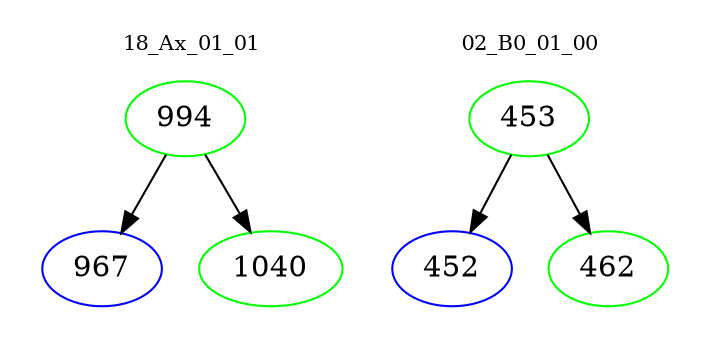 digraph{
subgraph cluster_0 {
color = white
label = "18_Ax_01_01";
fontsize=10;
T0_994 [label="994", color="green"]
T0_994 -> T0_967 [color="black"]
T0_967 [label="967", color="blue"]
T0_994 -> T0_1040 [color="black"]
T0_1040 [label="1040", color="green"]
}
subgraph cluster_1 {
color = white
label = "02_B0_01_00";
fontsize=10;
T1_453 [label="453", color="green"]
T1_453 -> T1_452 [color="black"]
T1_452 [label="452", color="blue"]
T1_453 -> T1_462 [color="black"]
T1_462 [label="462", color="green"]
}
}

